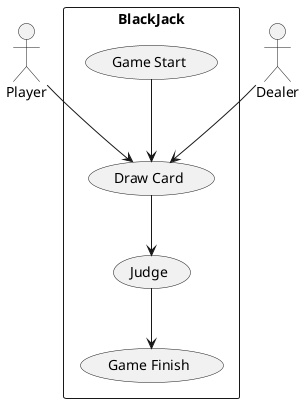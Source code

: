 @startuml Blackjack
rectangle BlackJack {
  usecase "Game Start" as UC1
  usecase "Draw Card" as UC2
  usecase "Judge" as UC3
  usecase "Game Finish" as UC4
}
actor "Player" as Me
actor "Dealer" as Dl
Dl --> UC2
UC1 --> UC2
UC2 --> UC3
UC3 --> UC4
Me --> UC2
@enduml
